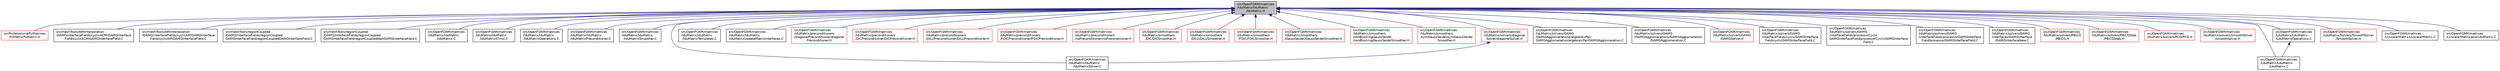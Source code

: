 digraph "src/OpenFOAM/matrices/lduMatrix/lduMatrix/lduMatrix.H"
{
  bgcolor="transparent";
  edge [fontname="Helvetica",fontsize="10",labelfontname="Helvetica",labelfontsize="10"];
  node [fontname="Helvetica",fontsize="10",shape=record];
  Node146 [label="src/OpenFOAM/matrices\l/lduMatrix/lduMatrix\l/lduMatrix.H",height=0.2,width=0.4,color="black", fillcolor="grey75", style="filled", fontcolor="black"];
  Node146 -> Node147 [dir="back",color="midnightblue",fontsize="10",style="solid",fontname="Helvetica"];
  Node147 [label="src/finiteVolume/fvMatrices\l/fvMatrix/fvMatrix.H",height=0.2,width=0.4,color="red",URL="$a03467.html"];
  Node146 -> Node324 [dir="back",color="midnightblue",fontsize="10",style="solid",fontname="Helvetica"];
  Node324 [label="src/meshTools/AMIInterpolation\l/GAMG/interfaceFields/cyclicACMIGAMGInterface\lField/cyclicACMIGAMGInterfaceField.C",height=0.2,width=0.4,color="black",URL="$a07994.html"];
  Node146 -> Node325 [dir="back",color="midnightblue",fontsize="10",style="solid",fontname="Helvetica"];
  Node325 [label="src/meshTools/AMIInterpolation\l/GAMG/interfaceFields/cyclicAMIGAMGInterface\lField/cyclicAMIGAMGInterfaceField.C",height=0.2,width=0.4,color="black",URL="$a08000.html"];
  Node146 -> Node326 [dir="back",color="midnightblue",fontsize="10",style="solid",fontname="Helvetica"];
  Node326 [label="src/meshTools/regionCoupled\l/GAMG/interfaceFields/regionCoupled\lGAMGInterfaceField/regionCoupledGAMGInterfaceField.C",height=0.2,width=0.4,color="black",URL="$a08381.html"];
  Node146 -> Node327 [dir="back",color="midnightblue",fontsize="10",style="solid",fontname="Helvetica"];
  Node327 [label="src/meshTools/regionCoupled\l/GAMG/interfaceFields/regionCoupled\lGAMGInterfaceField/regionCoupledWallGAMGInterfaceField.C",height=0.2,width=0.4,color="black",URL="$a08387.html"];
  Node146 -> Node328 [dir="back",color="midnightblue",fontsize="10",style="solid",fontname="Helvetica"];
  Node328 [label="src/OpenFOAM/matrices\l/lduMatrix/lduMatrix\l/lduMatrix.C",height=0.2,width=0.4,color="black",URL="$a11306.html"];
  Node146 -> Node329 [dir="back",color="midnightblue",fontsize="10",style="solid",fontname="Helvetica"];
  Node329 [label="src/OpenFOAM/matrices\l/lduMatrix/lduMatrix\l/lduMatrixATmul.C",height=0.2,width=0.4,color="black",URL="$a11312.html",tooltip="Multiply a given vector (second argument) by the matrix or its transpose and return the result in the..."];
  Node146 -> Node330 [dir="back",color="midnightblue",fontsize="10",style="solid",fontname="Helvetica"];
  Node330 [label="src/OpenFOAM/matrices\l/lduMatrix/lduMatrix\l/lduMatrixOperations.C",height=0.2,width=0.4,color="black",URL="$a11315.html",tooltip="lduMatrix member operations. "];
  Node146 -> Node331 [dir="back",color="midnightblue",fontsize="10",style="solid",fontname="Helvetica"];
  Node331 [label="src/OpenFOAM/matrices\l/lduMatrix/lduMatrix\l/lduMatrixPreconditioner.C",height=0.2,width=0.4,color="black",URL="$a11318.html"];
  Node146 -> Node332 [dir="back",color="midnightblue",fontsize="10",style="solid",fontname="Helvetica"];
  Node332 [label="src/OpenFOAM/matrices\l/lduMatrix/lduMatrix\l/lduMatrixSmoother.C",height=0.2,width=0.4,color="black",URL="$a11321.html"];
  Node146 -> Node333 [dir="back",color="midnightblue",fontsize="10",style="solid",fontname="Helvetica"];
  Node333 [label="src/OpenFOAM/matrices\l/lduMatrix/lduMatrix\l/lduMatrixSolver.C",height=0.2,width=0.4,color="black",URL="$a11324.html"];
  Node146 -> Node334 [dir="back",color="midnightblue",fontsize="10",style="solid",fontname="Helvetica"];
  Node334 [label="src/OpenFOAM/matrices\l/lduMatrix/lduMatrix\l/lduMatrixTemplates.C",height=0.2,width=0.4,color="black",URL="$a11327.html",tooltip="lduMatrix member H operations. "];
  Node146 -> Node335 [dir="back",color="midnightblue",fontsize="10",style="solid",fontname="Helvetica"];
  Node335 [label="src/OpenFOAM/matrices\l/lduMatrix/lduMatrix\l/lduMatrixUpdateMatrixInterfaces.C",height=0.2,width=0.4,color="black",URL="$a11330.html"];
  Node146 -> Node336 [dir="back",color="midnightblue",fontsize="10",style="solid",fontname="Helvetica"];
  Node336 [label="src/OpenFOAM/matrices\l/lduMatrix/preconditioners\l/diagonalPreconditioner/diagonal\lPreconditioner.H",height=0.2,width=0.4,color="red",URL="$a11336.html"];
  Node146 -> Node338 [dir="back",color="midnightblue",fontsize="10",style="solid",fontname="Helvetica"];
  Node338 [label="src/OpenFOAM/matrices\l/lduMatrix/preconditioners\l/DICPreconditioner/DICPreconditioner.H",height=0.2,width=0.4,color="red",URL="$a11342.html"];
  Node146 -> Node341 [dir="back",color="midnightblue",fontsize="10",style="solid",fontname="Helvetica"];
  Node341 [label="src/OpenFOAM/matrices\l/lduMatrix/preconditioners\l/DILUPreconditioner/DILUPreconditioner.H",height=0.2,width=0.4,color="red",URL="$a11348.html"];
  Node146 -> Node344 [dir="back",color="midnightblue",fontsize="10",style="solid",fontname="Helvetica"];
  Node344 [label="src/OpenFOAM/matrices\l/lduMatrix/preconditioners\l/FDICPreconditioner/FDICPreconditioner.H",height=0.2,width=0.4,color="red",URL="$a11354.html"];
  Node146 -> Node347 [dir="back",color="midnightblue",fontsize="10",style="solid",fontname="Helvetica"];
  Node347 [label="src/OpenFOAM/matrices\l/lduMatrix/preconditioners\l/noPreconditioner/noPreconditioner.H",height=0.2,width=0.4,color="red",URL="$a11366.html"];
  Node146 -> Node349 [dir="back",color="midnightblue",fontsize="10",style="solid",fontname="Helvetica"];
  Node349 [label="src/OpenFOAM/matrices\l/lduMatrix/smoothers\l/DIC/DICSmoother.H",height=0.2,width=0.4,color="red",URL="$a11372.html"];
  Node146 -> Node352 [dir="back",color="midnightblue",fontsize="10",style="solid",fontname="Helvetica"];
  Node352 [label="src/OpenFOAM/matrices\l/lduMatrix/smoothers\l/DILU/DILUSmoother.H",height=0.2,width=0.4,color="red",URL="$a11384.html"];
  Node146 -> Node355 [dir="back",color="midnightblue",fontsize="10",style="solid",fontname="Helvetica"];
  Node355 [label="src/OpenFOAM/matrices\l/lduMatrix/smoothers\l/FDIC/FDICSmoother.H",height=0.2,width=0.4,color="red",URL="$a11396.html"];
  Node146 -> Node356 [dir="back",color="midnightblue",fontsize="10",style="solid",fontname="Helvetica"];
  Node356 [label="src/OpenFOAM/matrices\l/lduMatrix/smoothers\l/GaussSeidel/GaussSeidelSmoother.H",height=0.2,width=0.4,color="red",URL="$a11402.html"];
  Node146 -> Node358 [dir="back",color="midnightblue",fontsize="10",style="solid",fontname="Helvetica"];
  Node358 [label="src/OpenFOAM/matrices\l/lduMatrix/smoothers\l/nonBlockingGaussSeidel\l/nonBlockingGaussSeidelSmoother.H",height=0.2,width=0.4,color="red",URL="$a11408.html"];
  Node146 -> Node360 [dir="back",color="midnightblue",fontsize="10",style="solid",fontname="Helvetica"];
  Node360 [label="src/OpenFOAM/matrices\l/lduMatrix/smoothers\l/symGaussSeidel/symGaussSeidel\lSmoother.H",height=0.2,width=0.4,color="red",URL="$a11414.html"];
  Node146 -> Node362 [dir="back",color="midnightblue",fontsize="10",style="solid",fontname="Helvetica"];
  Node362 [label="src/OpenFOAM/matrices\l/lduMatrix/solvers/diagonal\lSolver/diagonalSolver.H",height=0.2,width=0.4,color="red",URL="$a11420.html"];
  Node362 -> Node333 [dir="back",color="midnightblue",fontsize="10",style="solid",fontname="Helvetica"];
  Node146 -> Node364 [dir="back",color="midnightblue",fontsize="10",style="solid",fontname="Helvetica"];
  Node364 [label="src/OpenFOAM/matrices\l/lduMatrix/solvers/GAMG\l/GAMGAgglomerations/algebraicPair\lGAMGAgglomeration/algebraicPairGAMGAgglomeration.C",height=0.2,width=0.4,color="black",URL="$a11423.html"];
  Node146 -> Node365 [dir="back",color="midnightblue",fontsize="10",style="solid",fontname="Helvetica"];
  Node365 [label="src/OpenFOAM/matrices\l/lduMatrix/solvers/GAMG\l/GAMGAgglomerations/GAMGAgglomeration\l/GAMGAgglomeration.C",height=0.2,width=0.4,color="black",URL="$a11438.html"];
  Node146 -> Node366 [dir="back",color="midnightblue",fontsize="10",style="solid",fontname="Helvetica"];
  Node366 [label="src/OpenFOAM/matrices\l/lduMatrix/solvers/GAMG\l/GAMGSolver.H",height=0.2,width=0.4,color="red",URL="$a11495.html"];
  Node146 -> Node374 [dir="back",color="midnightblue",fontsize="10",style="solid",fontname="Helvetica"];
  Node374 [label="src/OpenFOAM/matrices\l/lduMatrix/solvers/GAMG\l/interfaceFields/cyclicGAMGInterface\lField/cyclicGAMGInterfaceField.C",height=0.2,width=0.4,color="black",URL="$a11510.html"];
  Node146 -> Node375 [dir="back",color="midnightblue",fontsize="10",style="solid",fontname="Helvetica"];
  Node375 [label="src/OpenFOAM/matrices\l/lduMatrix/solvers/GAMG\l/interfaceFields/processorCyclic\lGAMGInterfaceField/processorCyclicGAMGInterface\lField.C",height=0.2,width=0.4,color="black",URL="$a11525.html"];
  Node146 -> Node376 [dir="back",color="midnightblue",fontsize="10",style="solid",fontname="Helvetica"];
  Node376 [label="src/OpenFOAM/matrices\l/lduMatrix/solvers/GAMG\l/interfaceFields/processorGAMGInterface\lField/processorGAMGInterfaceField.C",height=0.2,width=0.4,color="black",URL="$a11531.html"];
  Node146 -> Node377 [dir="back",color="midnightblue",fontsize="10",style="solid",fontname="Helvetica"];
  Node377 [label="src/OpenFOAM/matrices\l/lduMatrix/solvers/GAMG\l/interfaces/GAMGInterface\l/GAMGInterfaceNew.C",height=0.2,width=0.4,color="black",URL="$a11549.html"];
  Node146 -> Node378 [dir="back",color="midnightblue",fontsize="10",style="solid",fontname="Helvetica"];
  Node378 [label="src/OpenFOAM/matrices\l/lduMatrix/solvers/PBiCG\l/PBiCG.H",height=0.2,width=0.4,color="red",URL="$a11570.html"];
  Node146 -> Node380 [dir="back",color="midnightblue",fontsize="10",style="solid",fontname="Helvetica"];
  Node380 [label="src/OpenFOAM/matrices\l/lduMatrix/solvers/PBiCGStab\l/PBiCGStab.H",height=0.2,width=0.4,color="red",URL="$a11576.html"];
  Node146 -> Node382 [dir="back",color="midnightblue",fontsize="10",style="solid",fontname="Helvetica"];
  Node382 [label="src/OpenFOAM/matrices\l/lduMatrix/solvers/PCG/PCG.H",height=0.2,width=0.4,color="red",URL="$a11582.html"];
  Node146 -> Node384 [dir="back",color="midnightblue",fontsize="10",style="solid",fontname="Helvetica"];
  Node384 [label="src/OpenFOAM/matrices\l/lduMatrix/solvers/smoothSolver\l/smoothSolver.H",height=0.2,width=0.4,color="red",URL="$a11588.html"];
  Node146 -> Node386 [dir="back",color="midnightblue",fontsize="10",style="solid",fontname="Helvetica"];
  Node386 [label="src/OpenFOAM/matrices\l/LduMatrix/LduMatrix\l/LduMatrix.C",height=0.2,width=0.4,color="black",URL="$a11606.html"];
  Node146 -> Node387 [dir="back",color="midnightblue",fontsize="10",style="solid",fontname="Helvetica"];
  Node387 [label="src/OpenFOAM/matrices\l/LduMatrix/LduMatrix\l/LduMatrixOperations.C",height=0.2,width=0.4,color="black",URL="$a11618.html"];
  Node387 -> Node386 [dir="back",color="midnightblue",fontsize="10",style="solid",fontname="Helvetica"];
  Node146 -> Node388 [dir="back",color="midnightblue",fontsize="10",style="solid",fontname="Helvetica"];
  Node388 [label="src/OpenFOAM/matrices\l/LduMatrix/Solvers/SmoothSolver\l/SmoothSolver.H",height=0.2,width=0.4,color="red",URL="$a11705.html"];
  Node146 -> Node391 [dir="back",color="midnightblue",fontsize="10",style="solid",fontname="Helvetica"];
  Node391 [label="src/OpenFOAM/matrices\l/LUscalarMatrix/LUscalarMatrix.C",height=0.2,width=0.4,color="black",URL="$a11714.html"];
  Node146 -> Node392 [dir="back",color="midnightblue",fontsize="10",style="solid",fontname="Helvetica"];
  Node392 [label="src/OpenFOAM/matrices\l/LUscalarMatrix/procLduMatrix.C",height=0.2,width=0.4,color="black",URL="$a11729.html"];
}

